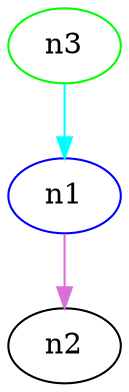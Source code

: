 digraph foo {
    n1 [color=blue, b=3, a=4];
    n2 ;
    n3 [color=green, label="n3", a=3];
    n1 -> n2 [color=orchid, b=cat, a=dog];
    n3 -> n1 [color=cyan, b=cat, a=dog];
}
